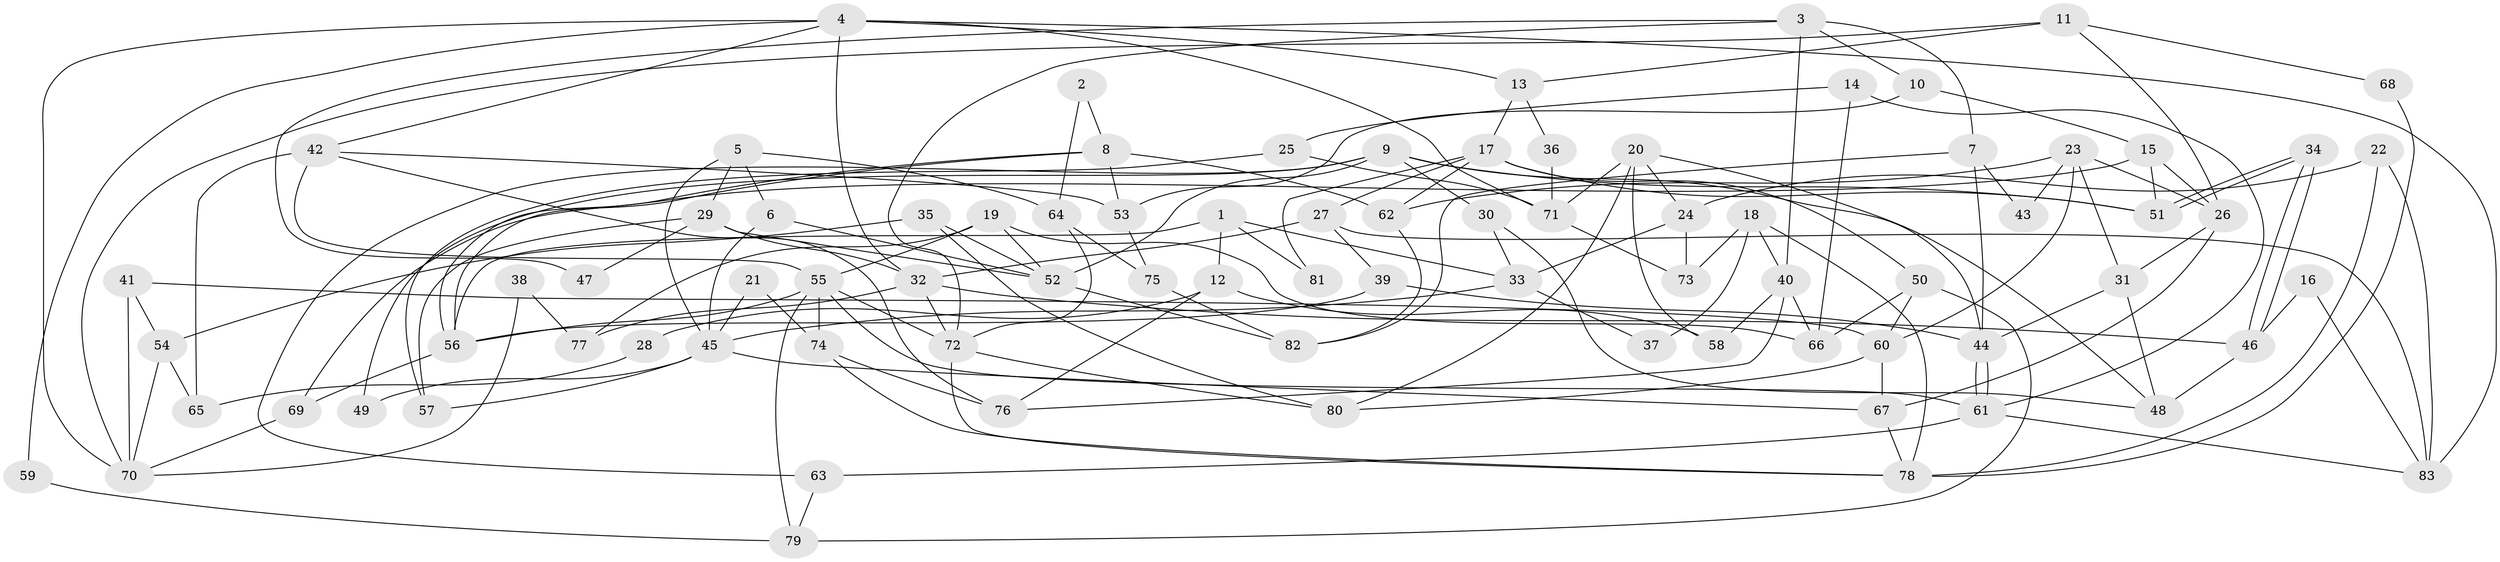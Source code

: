 // coarse degree distribution, {2: 0.15254237288135594, 4: 0.2542372881355932, 6: 0.1694915254237288, 7: 0.05084745762711865, 5: 0.2542372881355932, 3: 0.0847457627118644, 8: 0.01694915254237288, 9: 0.01694915254237288}
// Generated by graph-tools (version 1.1) at 2025/37/03/04/25 23:37:13]
// undirected, 83 vertices, 166 edges
graph export_dot {
  node [color=gray90,style=filled];
  1;
  2;
  3;
  4;
  5;
  6;
  7;
  8;
  9;
  10;
  11;
  12;
  13;
  14;
  15;
  16;
  17;
  18;
  19;
  20;
  21;
  22;
  23;
  24;
  25;
  26;
  27;
  28;
  29;
  30;
  31;
  32;
  33;
  34;
  35;
  36;
  37;
  38;
  39;
  40;
  41;
  42;
  43;
  44;
  45;
  46;
  47;
  48;
  49;
  50;
  51;
  52;
  53;
  54;
  55;
  56;
  57;
  58;
  59;
  60;
  61;
  62;
  63;
  64;
  65;
  66;
  67;
  68;
  69;
  70;
  71;
  72;
  73;
  74;
  75;
  76;
  77;
  78;
  79;
  80;
  81;
  82;
  83;
  1 -- 56;
  1 -- 12;
  1 -- 33;
  1 -- 81;
  2 -- 64;
  2 -- 8;
  3 -- 72;
  3 -- 40;
  3 -- 7;
  3 -- 10;
  3 -- 47;
  4 -- 83;
  4 -- 42;
  4 -- 13;
  4 -- 32;
  4 -- 59;
  4 -- 70;
  4 -- 71;
  5 -- 45;
  5 -- 29;
  5 -- 6;
  5 -- 64;
  6 -- 52;
  6 -- 45;
  7 -- 44;
  7 -- 43;
  7 -- 82;
  8 -- 62;
  8 -- 56;
  8 -- 56;
  8 -- 53;
  9 -- 44;
  9 -- 30;
  9 -- 49;
  9 -- 51;
  9 -- 52;
  9 -- 63;
  10 -- 15;
  10 -- 53;
  11 -- 70;
  11 -- 13;
  11 -- 26;
  11 -- 68;
  12 -- 58;
  12 -- 76;
  12 -- 28;
  13 -- 17;
  13 -- 36;
  14 -- 61;
  14 -- 25;
  14 -- 66;
  15 -- 51;
  15 -- 26;
  15 -- 69;
  16 -- 46;
  16 -- 83;
  17 -- 51;
  17 -- 50;
  17 -- 27;
  17 -- 62;
  17 -- 81;
  18 -- 40;
  18 -- 78;
  18 -- 37;
  18 -- 73;
  19 -- 55;
  19 -- 52;
  19 -- 66;
  19 -- 77;
  20 -- 80;
  20 -- 71;
  20 -- 24;
  20 -- 48;
  20 -- 58;
  21 -- 74;
  21 -- 45;
  22 -- 83;
  22 -- 24;
  22 -- 78;
  23 -- 26;
  23 -- 31;
  23 -- 43;
  23 -- 60;
  23 -- 62;
  24 -- 33;
  24 -- 73;
  25 -- 57;
  25 -- 71;
  26 -- 67;
  26 -- 31;
  27 -- 32;
  27 -- 39;
  27 -- 83;
  28 -- 65;
  29 -- 52;
  29 -- 32;
  29 -- 47;
  29 -- 57;
  30 -- 33;
  30 -- 48;
  31 -- 48;
  31 -- 44;
  32 -- 72;
  32 -- 46;
  32 -- 77;
  33 -- 45;
  33 -- 37;
  34 -- 46;
  34 -- 46;
  34 -- 51;
  34 -- 51;
  35 -- 52;
  35 -- 80;
  35 -- 54;
  36 -- 71;
  38 -- 77;
  38 -- 70;
  39 -- 44;
  39 -- 56;
  40 -- 76;
  40 -- 66;
  40 -- 58;
  41 -- 54;
  41 -- 70;
  41 -- 60;
  42 -- 53;
  42 -- 55;
  42 -- 65;
  42 -- 76;
  44 -- 61;
  44 -- 61;
  45 -- 67;
  45 -- 49;
  45 -- 57;
  46 -- 48;
  50 -- 66;
  50 -- 60;
  50 -- 79;
  52 -- 82;
  53 -- 75;
  54 -- 70;
  54 -- 65;
  55 -- 56;
  55 -- 61;
  55 -- 72;
  55 -- 74;
  55 -- 79;
  56 -- 69;
  59 -- 79;
  60 -- 67;
  60 -- 80;
  61 -- 63;
  61 -- 83;
  62 -- 82;
  63 -- 79;
  64 -- 75;
  64 -- 72;
  67 -- 78;
  68 -- 78;
  69 -- 70;
  71 -- 73;
  72 -- 78;
  72 -- 80;
  74 -- 78;
  74 -- 76;
  75 -- 82;
}

